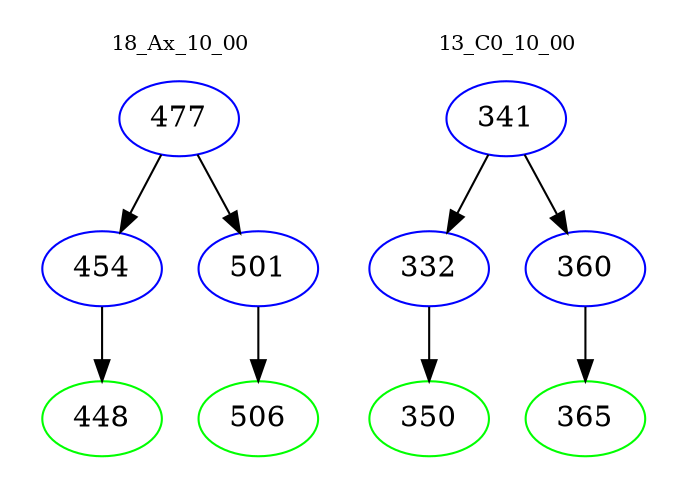 digraph{
subgraph cluster_0 {
color = white
label = "18_Ax_10_00";
fontsize=10;
T0_477 [label="477", color="blue"]
T0_477 -> T0_454 [color="black"]
T0_454 [label="454", color="blue"]
T0_454 -> T0_448 [color="black"]
T0_448 [label="448", color="green"]
T0_477 -> T0_501 [color="black"]
T0_501 [label="501", color="blue"]
T0_501 -> T0_506 [color="black"]
T0_506 [label="506", color="green"]
}
subgraph cluster_1 {
color = white
label = "13_C0_10_00";
fontsize=10;
T1_341 [label="341", color="blue"]
T1_341 -> T1_332 [color="black"]
T1_332 [label="332", color="blue"]
T1_332 -> T1_350 [color="black"]
T1_350 [label="350", color="green"]
T1_341 -> T1_360 [color="black"]
T1_360 [label="360", color="blue"]
T1_360 -> T1_365 [color="black"]
T1_365 [label="365", color="green"]
}
}
